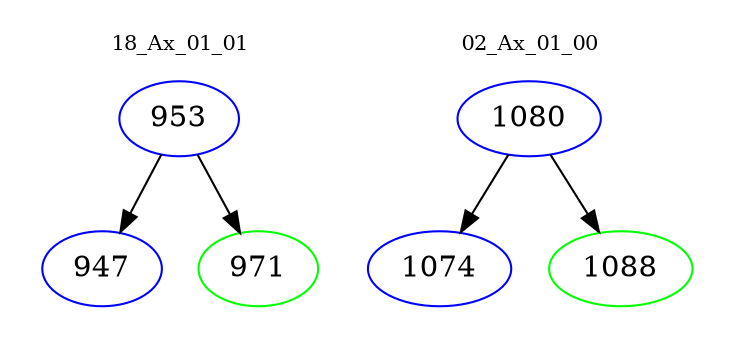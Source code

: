 digraph{
subgraph cluster_0 {
color = white
label = "18_Ax_01_01";
fontsize=10;
T0_953 [label="953", color="blue"]
T0_953 -> T0_947 [color="black"]
T0_947 [label="947", color="blue"]
T0_953 -> T0_971 [color="black"]
T0_971 [label="971", color="green"]
}
subgraph cluster_1 {
color = white
label = "02_Ax_01_00";
fontsize=10;
T1_1080 [label="1080", color="blue"]
T1_1080 -> T1_1074 [color="black"]
T1_1074 [label="1074", color="blue"]
T1_1080 -> T1_1088 [color="black"]
T1_1088 [label="1088", color="green"]
}
}
